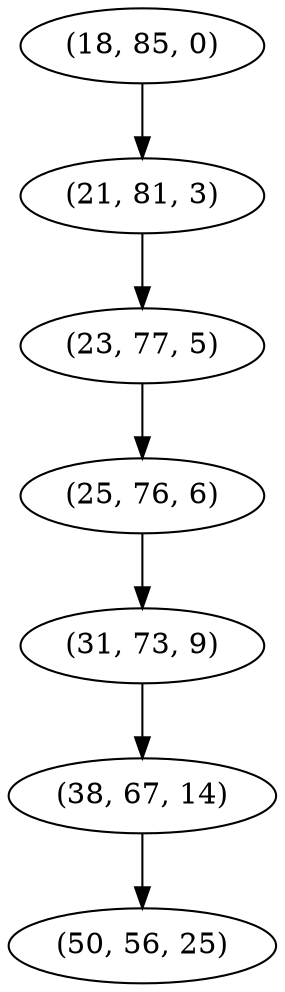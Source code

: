 digraph tree {
    "(18, 85, 0)";
    "(21, 81, 3)";
    "(23, 77, 5)";
    "(25, 76, 6)";
    "(31, 73, 9)";
    "(38, 67, 14)";
    "(50, 56, 25)";
    "(18, 85, 0)" -> "(21, 81, 3)";
    "(21, 81, 3)" -> "(23, 77, 5)";
    "(23, 77, 5)" -> "(25, 76, 6)";
    "(25, 76, 6)" -> "(31, 73, 9)";
    "(31, 73, 9)" -> "(38, 67, 14)";
    "(38, 67, 14)" -> "(50, 56, 25)";
}
